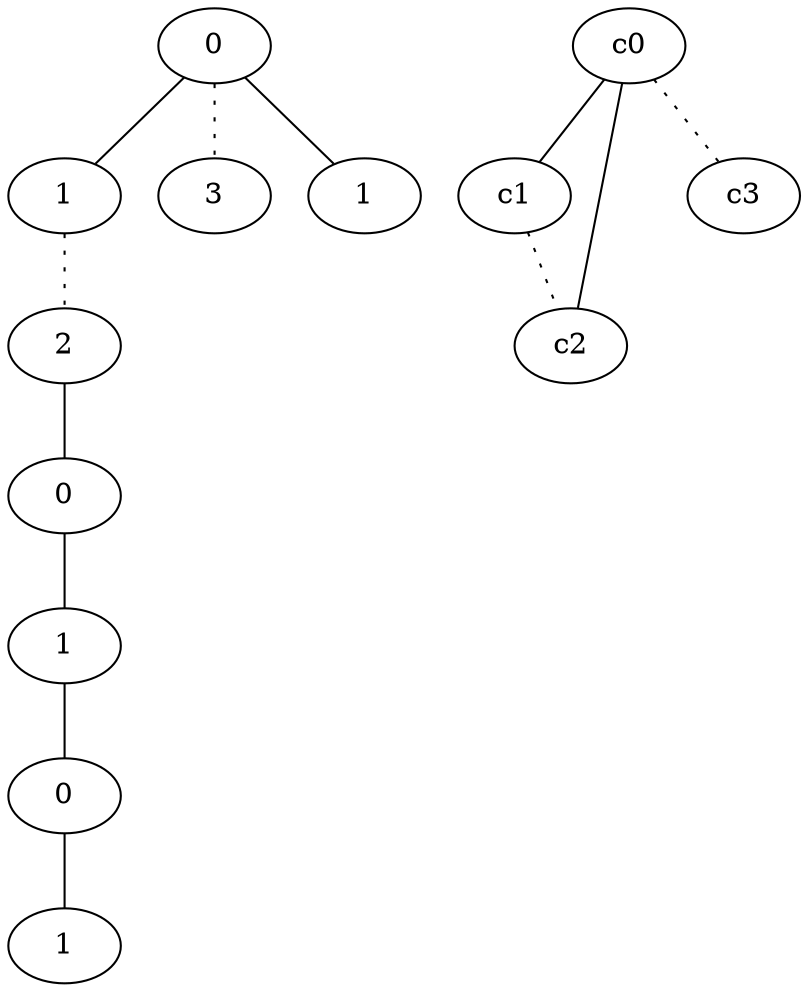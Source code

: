 graph {
a0[label=0];
a1[label=1];
a2[label=2];
a3[label=0];
a4[label=1];
a5[label=0];
a6[label=1];
a7[label=3];
a8[label=1];
a0 -- a1;
a0 -- a7 [style=dotted];
a0 -- a8;
a1 -- a2 [style=dotted];
a2 -- a3;
a3 -- a4;
a4 -- a5;
a5 -- a6;
c0 -- c1;
c0 -- c2;
c0 -- c3 [style=dotted];
c1 -- c2 [style=dotted];
}
